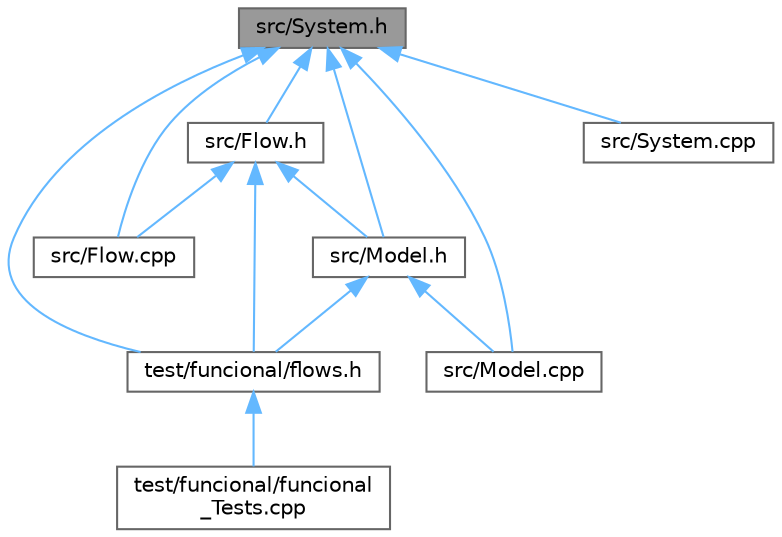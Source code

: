 digraph "src/System.h"
{
 // LATEX_PDF_SIZE
  bgcolor="transparent";
  edge [fontname=Helvetica,fontsize=10,labelfontname=Helvetica,labelfontsize=10];
  node [fontname=Helvetica,fontsize=10,shape=box,height=0.2,width=0.4];
  Node1 [label="src/System.h",height=0.2,width=0.4,color="gray40", fillcolor="grey60", style="filled", fontcolor="black",tooltip=" "];
  Node1 -> Node2 [dir="back",color="steelblue1",style="solid"];
  Node2 [label="src/Flow.cpp",height=0.2,width=0.4,color="grey40", fillcolor="white", style="filled",URL="$_flow_8cpp.html",tooltip=" "];
  Node1 -> Node3 [dir="back",color="steelblue1",style="solid"];
  Node3 [label="src/Flow.h",height=0.2,width=0.4,color="grey40", fillcolor="white", style="filled",URL="$_flow_8h.html",tooltip=" "];
  Node3 -> Node2 [dir="back",color="steelblue1",style="solid"];
  Node3 -> Node4 [dir="back",color="steelblue1",style="solid"];
  Node4 [label="src/Model.h",height=0.2,width=0.4,color="grey40", fillcolor="white", style="filled",URL="$_model_8h.html",tooltip=" "];
  Node4 -> Node5 [dir="back",color="steelblue1",style="solid"];
  Node5 [label="src/Model.cpp",height=0.2,width=0.4,color="grey40", fillcolor="white", style="filled",URL="$_model_8cpp.html",tooltip=" "];
  Node4 -> Node6 [dir="back",color="steelblue1",style="solid"];
  Node6 [label="test/funcional/flows.h",height=0.2,width=0.4,color="grey40", fillcolor="white", style="filled",URL="$flows_8h.html",tooltip=" "];
  Node6 -> Node7 [dir="back",color="steelblue1",style="solid"];
  Node7 [label="test/funcional/funcional\l_Tests.cpp",height=0.2,width=0.4,color="grey40", fillcolor="white", style="filled",URL="$funcional___tests_8cpp.html",tooltip=" "];
  Node3 -> Node6 [dir="back",color="steelblue1",style="solid"];
  Node1 -> Node5 [dir="back",color="steelblue1",style="solid"];
  Node1 -> Node4 [dir="back",color="steelblue1",style="solid"];
  Node1 -> Node8 [dir="back",color="steelblue1",style="solid"];
  Node8 [label="src/System.cpp",height=0.2,width=0.4,color="grey40", fillcolor="white", style="filled",URL="$_system_8cpp.html",tooltip=" "];
  Node1 -> Node6 [dir="back",color="steelblue1",style="solid"];
}
